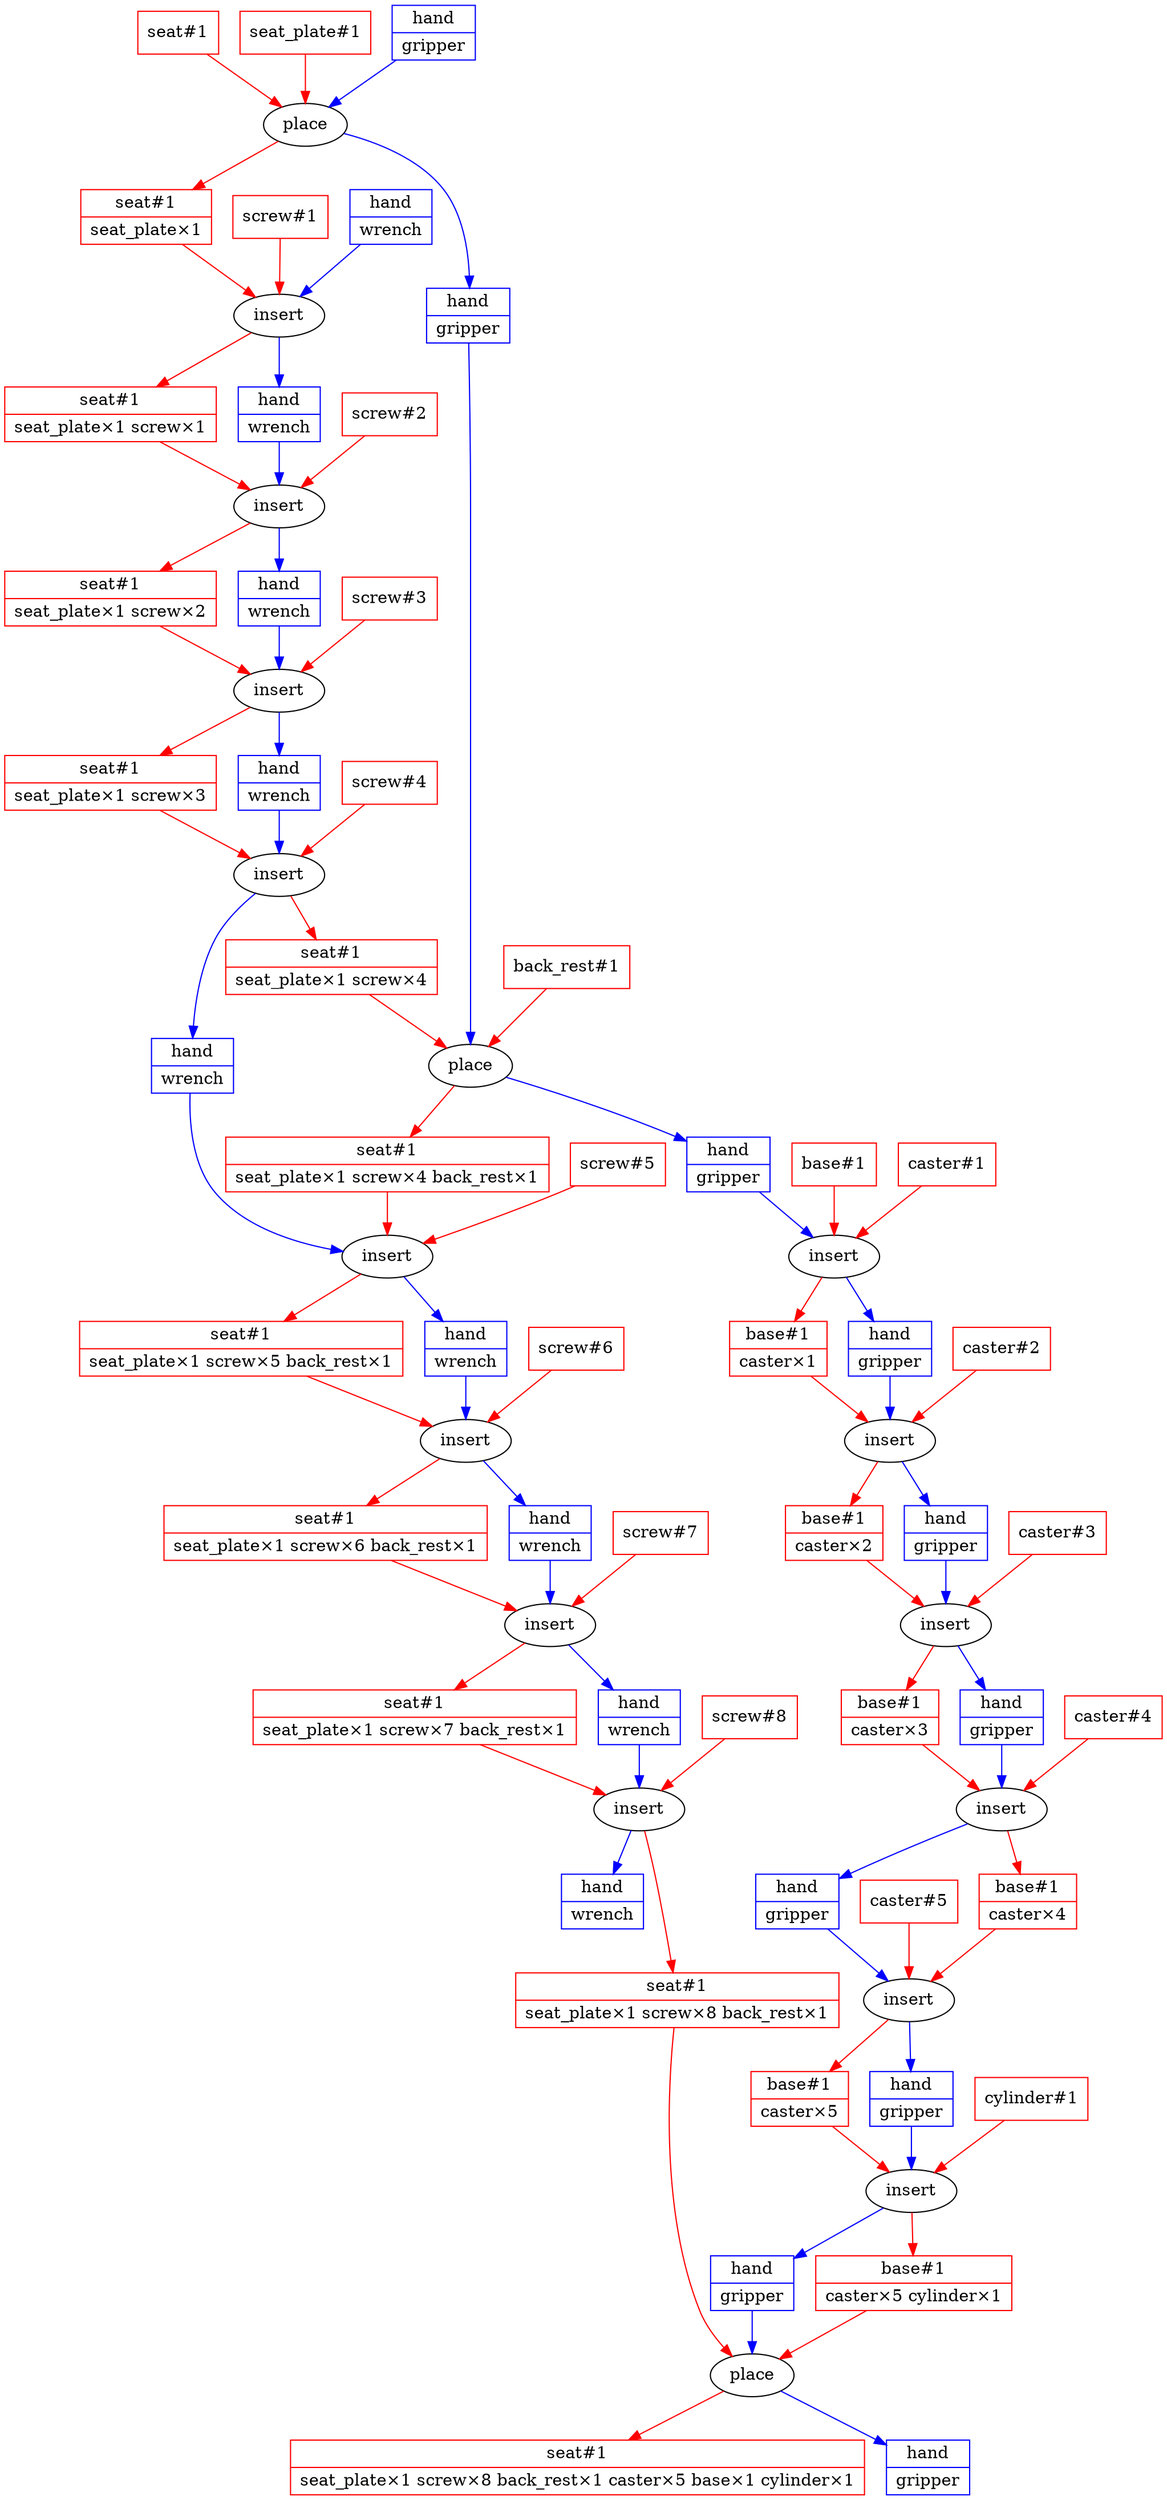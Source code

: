 strict digraph "" {
	node [label="\N"];
	"1-place"	 [attr=motion,
		label=place,
		object_name=None,
		shape=oval,
		step=1];
	"1-seat#1_out"	 [attr=out_object,
		child_comps="['seat_plate#1']",
		color=red,
		label="{{seat#1}|{seat_plate×1  }}",
		object_name=object_name,
		parent_comp="seat#1",
		shape=record,
		step=1];
	"1-place" -> "1-seat#1_out"	 [color=red];
	"0hand_out"	 [attr=out_hand,
		color=blue,
		label="{{hand}|{gripper}}",
		object_name=hand,
		shape=record,
		step=0,
		tool=gripper];
	"1-place" -> "0hand_out"	 [color=blue];
	"1-seat#1_in"	 [attr=in_object,
		color=red,
		label="seat#1",
		object_name=seat,
		shape=record,
		step=1];
	"1-seat#1_in" -> "1-place"	 [color=red];
	"2-insert"	 [attr=motion,
		label=insert,
		object_name=None,
		shape=oval,
		step=2];
	"1-seat#1_out" -> "2-insert"	 [color=red];
	"1-seat_plate#1_in"	 [attr=in_object,
		color=red,
		label="seat_plate#1",
		object_name=seat_plate,
		shape=record,
		step=1];
	"1-seat_plate#1_in" -> "1-place"	 [color=red];
	"2-seat#1_out"	 [attr=out_object,
		child_comps="['screw#1', 'seat_plate#1']",
		color=red,
		label="{{seat#1}|{seat_plate×1  screw×1  }}",
		object_name=object_name,
		parent_comp="seat#1",
		shape=record,
		step=2];
	"2-insert" -> "2-seat#1_out"	 [color=red];
	"1hand_out"	 [attr=out_hand,
		color=blue,
		label="{{hand}|{wrench}}",
		object_name=hand,
		shape=record,
		step=1,
		tool=wrench];
	"2-insert" -> "1hand_out"	 [color=blue];
	"3-insert"	 [attr=motion,
		label=insert,
		object_name=None,
		shape=oval,
		step=3];
	"2-seat#1_out" -> "3-insert"	 [color=red];
	"2-screw#1_in"	 [attr=in_object,
		color=red,
		label="screw#1",
		object_name=screw,
		shape=record,
		step=2];
	"2-screw#1_in" -> "2-insert"	 [color=red];
	"3-seat#1_out"	 [attr=out_object,
		child_comps="['screw#1', 'screw#2', 'seat_plate#1']",
		color=red,
		label="{{seat#1}|{seat_plate×1  screw×2  }}",
		object_name=object_name,
		parent_comp="seat#1",
		shape=record,
		step=3];
	"3-insert" -> "3-seat#1_out"	 [color=red];
	"2hand_out"	 [attr=out_hand,
		color=blue,
		label="{{hand}|{wrench}}",
		object_name=hand,
		shape=record,
		step=2,
		tool=wrench];
	"3-insert" -> "2hand_out"	 [color=blue];
	"4-insert"	 [attr=motion,
		label=insert,
		object_name=None,
		shape=oval,
		step=4];
	"3-seat#1_out" -> "4-insert"	 [color=red];
	"3-screw#2_in"	 [attr=in_object,
		color=red,
		label="screw#2",
		object_name=screw,
		shape=record,
		step=3];
	"3-screw#2_in" -> "3-insert"	 [color=red];
	"4-seat#1_out"	 [attr=out_object,
		child_comps="['screw#1', 'screw#2', 'screw#3', 'seat_plate#1']",
		color=red,
		label="{{seat#1}|{seat_plate×1  screw×3  }}",
		object_name=object_name,
		parent_comp="seat#1",
		shape=record,
		step=4];
	"4-insert" -> "4-seat#1_out"	 [color=red];
	"3hand_out"	 [attr=out_hand,
		color=blue,
		label="{{hand}|{wrench}}",
		object_name=hand,
		shape=record,
		step=3,
		tool=wrench];
	"4-insert" -> "3hand_out"	 [color=blue];
	"5-insert"	 [attr=motion,
		label=insert,
		object_name=None,
		shape=oval,
		step=5];
	"4-seat#1_out" -> "5-insert"	 [color=red];
	"4-screw#3_in"	 [attr=in_object,
		color=red,
		label="screw#3",
		object_name=screw,
		shape=record,
		step=4];
	"4-screw#3_in" -> "4-insert"	 [color=red];
	"5-seat#1_out"	 [attr=out_object,
		child_comps="['screw#1', 'screw#2', 'screw#3', 'screw#4', 'seat_plate#1']",
		color=red,
		label="{{seat#1}|{seat_plate×1  screw×4  }}",
		object_name=object_name,
		parent_comp="seat#1",
		shape=record,
		step=5];
	"5-insert" -> "5-seat#1_out"	 [color=red];
	"4hand_out"	 [attr=out_hand,
		color=blue,
		label="{{hand}|{wrench}}",
		object_name=hand,
		shape=record,
		step=4,
		tool=wrench];
	"5-insert" -> "4hand_out"	 [color=blue];
	"6-place"	 [attr=motion,
		label=place,
		object_name=None,
		shape=oval,
		step=6];
	"5-seat#1_out" -> "6-place"	 [color=red];
	"5-screw#4_in"	 [attr=in_object,
		color=red,
		label="screw#4",
		object_name=screw,
		shape=record,
		step=5];
	"5-screw#4_in" -> "5-insert"	 [color=red];
	"6-seat#1_out"	 [attr=out_object,
		child_comps="['back_rest#1', 'screw#1', 'screw#2', 'screw#3', 'screw#4', 'seat_plate#1']",
		color=red,
		label="{{seat#1}|{seat_plate×1  screw×4  back_rest×1  }}",
		object_name=object_name,
		parent_comp="seat#1",
		shape=record,
		step=6];
	"6-place" -> "6-seat#1_out"	 [color=red];
	"5hand_out"	 [attr=out_hand,
		color=blue,
		label="{{hand}|{gripper}}",
		object_name=hand,
		shape=record,
		step=5,
		tool=gripper];
	"6-place" -> "5hand_out"	 [color=blue];
	"7-insert"	 [attr=motion,
		label=insert,
		object_name=None,
		shape=oval,
		step=7];
	"6-seat#1_out" -> "7-insert"	 [color=red];
	"6-back_rest#1_in"	 [attr=in_object,
		color=red,
		label="back_rest#1",
		object_name=back_rest,
		shape=record,
		step=6];
	"6-back_rest#1_in" -> "6-place"	 [color=red];
	"7-seat#1_out"	 [attr=out_object,
		child_comps="['back_rest#1', 'screw#1', 'screw#2', 'screw#3', 'screw#4', 'screw#5', 'seat_plate#1']",
		color=red,
		label="{{seat#1}|{seat_plate×1  screw×5  back_rest×1  }}",
		object_name=object_name,
		parent_comp="seat#1",
		shape=record,
		step=7];
	"7-insert" -> "7-seat#1_out"	 [color=red];
	"6hand_out"	 [attr=out_hand,
		color=blue,
		label="{{hand}|{wrench}}",
		object_name=hand,
		shape=record,
		step=6,
		tool=wrench];
	"7-insert" -> "6hand_out"	 [color=blue];
	"8-insert"	 [attr=motion,
		label=insert,
		object_name=None,
		shape=oval,
		step=8];
	"7-seat#1_out" -> "8-insert"	 [color=red];
	"7-screw#5_in"	 [attr=in_object,
		color=red,
		label="screw#5",
		object_name=screw,
		shape=record,
		step=7];
	"7-screw#5_in" -> "7-insert"	 [color=red];
	"8-seat#1_out"	 [attr=out_object,
		child_comps="['back_rest#1', 'screw#1', 'screw#2', 'screw#3', 'screw#4', 'screw#5', 'screw#6', 'seat_plate#1']",
		color=red,
		label="{{seat#1}|{seat_plate×1  screw×6  back_rest×1  }}",
		object_name=object_name,
		parent_comp="seat#1",
		shape=record,
		step=8];
	"8-insert" -> "8-seat#1_out"	 [color=red];
	"7hand_out"	 [attr=out_hand,
		color=blue,
		label="{{hand}|{wrench}}",
		object_name=hand,
		shape=record,
		step=7,
		tool=wrench];
	"8-insert" -> "7hand_out"	 [color=blue];
	"9-insert"	 [attr=motion,
		label=insert,
		object_name=None,
		shape=oval,
		step=9];
	"8-seat#1_out" -> "9-insert"	 [color=red];
	"8-screw#6_in"	 [attr=in_object,
		color=red,
		label="screw#6",
		object_name=screw,
		shape=record,
		step=8];
	"8-screw#6_in" -> "8-insert"	 [color=red];
	"9-seat#1_out"	 [attr=out_object,
		child_comps="['back_rest#1', 'screw#1', 'screw#2', 'screw#3', 'screw#4', 'screw#5', 'screw#6', 'screw#7', 'seat_plate#1']",
		color=red,
		label="{{seat#1}|{seat_plate×1  screw×7  back_rest×1  }}",
		object_name=object_name,
		parent_comp="seat#1",
		shape=record,
		step=9];
	"9-insert" -> "9-seat#1_out"	 [color=red];
	"8hand_out"	 [attr=out_hand,
		color=blue,
		label="{{hand}|{wrench}}",
		object_name=hand,
		shape=record,
		step=8,
		tool=wrench];
	"9-insert" -> "8hand_out"	 [color=blue];
	"10-insert"	 [attr=motion,
		label=insert,
		object_name=None,
		shape=oval,
		step=10];
	"9-seat#1_out" -> "10-insert"	 [color=red];
	"9-screw#7_in"	 [attr=in_object,
		color=red,
		label="screw#7",
		object_name=screw,
		shape=record,
		step=9];
	"9-screw#7_in" -> "9-insert"	 [color=red];
	"10-seat#1_out"	 [attr=out_object,
		child_comps="['back_rest#1', 'screw#1', 'screw#2', 'screw#3', 'screw#4', 'screw#5', 'screw#6', 'screw#7', 'screw#8', 'seat_plate#1']",
		color=red,
		label="{{seat#1}|{seat_plate×1  screw×8  back_rest×1  }}",
		object_name=object_name,
		parent_comp="seat#1",
		shape=record,
		step=10];
	"10-insert" -> "10-seat#1_out"	 [color=red];
	"9hand_out"	 [attr=out_hand,
		color=blue,
		label="{{hand}|{wrench}}",
		object_name=hand,
		shape=record,
		step=9,
		tool=wrench];
	"10-insert" -> "9hand_out"	 [color=blue];
	"17-place"	 [attr=motion,
		label=place,
		object_name=None,
		shape=oval,
		step=17];
	"10-seat#1_out" -> "17-place"	 [color=red];
	"10-screw#8_in"	 [attr=in_object,
		color=red,
		label="screw#8",
		object_name=screw,
		shape=record,
		step=10];
	"10-screw#8_in" -> "10-insert"	 [color=red];
	"11-insert"	 [attr=motion,
		label=insert,
		object_name=None,
		shape=oval,
		step=11];
	"11-base#1_out"	 [attr=out_object,
		child_comps="['caster#1']",
		color=red,
		label="{{base#1}|{caster×1  }}",
		object_name=object_name,
		parent_comp="base#1",
		shape=record,
		step=11];
	"11-insert" -> "11-base#1_out"	 [color=red];
	"10hand_out"	 [attr=out_hand,
		color=blue,
		label="{{hand}|{gripper}}",
		object_name=hand,
		shape=record,
		step=10,
		tool=gripper];
	"11-insert" -> "10hand_out"	 [color=blue];
	"11-base#1_in"	 [attr=in_object,
		color=red,
		label="base#1",
		object_name=base,
		shape=record,
		step=11];
	"11-base#1_in" -> "11-insert"	 [color=red];
	"12-insert"	 [attr=motion,
		label=insert,
		object_name=None,
		shape=oval,
		step=12];
	"11-base#1_out" -> "12-insert"	 [color=red];
	"11-caster#1_in"	 [attr=in_object,
		color=red,
		label="caster#1",
		object_name=caster,
		shape=record,
		step=11];
	"11-caster#1_in" -> "11-insert"	 [color=red];
	"12-base#1_out"	 [attr=out_object,
		child_comps="['caster#1', 'caster#2']",
		color=red,
		label="{{base#1}|{caster×2  }}",
		object_name=object_name,
		parent_comp="base#1",
		shape=record,
		step=12];
	"12-insert" -> "12-base#1_out"	 [color=red];
	"11hand_out"	 [attr=out_hand,
		color=blue,
		label="{{hand}|{gripper}}",
		object_name=hand,
		shape=record,
		step=11,
		tool=gripper];
	"12-insert" -> "11hand_out"	 [color=blue];
	"13-insert"	 [attr=motion,
		label=insert,
		object_name=None,
		shape=oval,
		step=13];
	"12-base#1_out" -> "13-insert"	 [color=red];
	"12-caster#2_in"	 [attr=in_object,
		color=red,
		label="caster#2",
		object_name=caster,
		shape=record,
		step=12];
	"12-caster#2_in" -> "12-insert"	 [color=red];
	"13-base#1_out"	 [attr=out_object,
		child_comps="['caster#1', 'caster#2', 'caster#3']",
		color=red,
		label="{{base#1}|{caster×3  }}",
		object_name=object_name,
		parent_comp="base#1",
		shape=record,
		step=13];
	"13-insert" -> "13-base#1_out"	 [color=red];
	"12hand_out"	 [attr=out_hand,
		color=blue,
		label="{{hand}|{gripper}}",
		object_name=hand,
		shape=record,
		step=12,
		tool=gripper];
	"13-insert" -> "12hand_out"	 [color=blue];
	"14-insert"	 [attr=motion,
		label=insert,
		object_name=None,
		shape=oval,
		step=14];
	"13-base#1_out" -> "14-insert"	 [color=red];
	"13-caster#3_in"	 [attr=in_object,
		color=red,
		label="caster#3",
		object_name=caster,
		shape=record,
		step=13];
	"13-caster#3_in" -> "13-insert"	 [color=red];
	"14-base#1_out"	 [attr=out_object,
		child_comps="['caster#1', 'caster#2', 'caster#3', 'caster#4']",
		color=red,
		label="{{base#1}|{caster×4  }}",
		object_name=object_name,
		parent_comp="base#1",
		shape=record,
		step=14];
	"14-insert" -> "14-base#1_out"	 [color=red];
	"13hand_out"	 [attr=out_hand,
		color=blue,
		label="{{hand}|{gripper}}",
		object_name=hand,
		shape=record,
		step=13,
		tool=gripper];
	"14-insert" -> "13hand_out"	 [color=blue];
	"15-insert"	 [attr=motion,
		label=insert,
		object_name=None,
		shape=oval,
		step=15];
	"14-base#1_out" -> "15-insert"	 [color=red];
	"14-caster#4_in"	 [attr=in_object,
		color=red,
		label="caster#4",
		object_name=caster,
		shape=record,
		step=14];
	"14-caster#4_in" -> "14-insert"	 [color=red];
	"15-base#1_out"	 [attr=out_object,
		child_comps="['caster#1', 'caster#2', 'caster#3', 'caster#4', 'caster#5']",
		color=red,
		label="{{base#1}|{caster×5  }}",
		object_name=object_name,
		parent_comp="base#1",
		shape=record,
		step=15];
	"15-insert" -> "15-base#1_out"	 [color=red];
	"14hand_out"	 [attr=out_hand,
		color=blue,
		label="{{hand}|{gripper}}",
		object_name=hand,
		shape=record,
		step=14,
		tool=gripper];
	"15-insert" -> "14hand_out"	 [color=blue];
	"16-insert"	 [attr=motion,
		label=insert,
		object_name=None,
		shape=oval,
		step=16];
	"15-base#1_out" -> "16-insert"	 [color=red];
	"15-caster#5_in"	 [attr=in_object,
		color=red,
		label="caster#5",
		object_name=caster,
		shape=record,
		step=15];
	"15-caster#5_in" -> "15-insert"	 [color=red];
	"16-base#1_out"	 [attr=out_object,
		child_comps="['caster#1', 'caster#2', 'caster#3', 'caster#4', 'caster#5', 'cylinder#1']",
		color=red,
		label="{{base#1}|{caster×5  cylinder×1  }}",
		object_name=object_name,
		parent_comp="base#1",
		shape=record,
		step=16];
	"16-insert" -> "16-base#1_out"	 [color=red];
	"15hand_out"	 [attr=out_hand,
		color=blue,
		label="{{hand}|{gripper}}",
		object_name=hand,
		shape=record,
		step=15,
		tool=gripper];
	"16-insert" -> "15hand_out"	 [color=blue];
	"16-base#1_out" -> "17-place"	 [color=red];
	"16-cylinder#1_in"	 [attr=in_object,
		color=red,
		label="cylinder#1",
		object_name=cylinder,
		shape=record,
		step=16];
	"16-cylinder#1_in" -> "16-insert"	 [color=red];
	"17-seat#1_out"	 [attr=out_object,
		child_comps="['back_rest#1', 'base#1', 'caster#1', 'caster#2', 'caster#3', 'caster#4', 'caster#5', 'cylinder#1', 'screw#1', 'screw#2', 'screw#\
3', 'screw#4', 'screw#5', 'screw#6', 'screw#7', 'screw#8', 'seat_plate#1']",
		color=red,
		label="{{seat#1}|{seat_plate×1  screw×8  back_rest×1  caster×5  base×1  cylinder×1  }}",
		object_name=object_name,
		parent_comp="seat#1",
		shape=record,
		step=17];
	"17-place" -> "17-seat#1_out"	 [color=red];
	"16hand_out"	 [attr=out_hand,
		color=blue,
		label="{{hand}|{gripper}}",
		object_name=hand,
		shape=record,
		step=16,
		tool=gripper];
	"17-place" -> "16hand_out"	 [color=blue];
	"0hand_in"	 [attr=in_hand,
		color=blue,
		label="{{hand}|{gripper}}",
		object_name=hand,
		shape=record,
		step=0,
		tool=gripper];
	"0hand_in" -> "1-place"	 [color=blue];
	"0hand_out" -> "6-place"	 [color=blue];
	"1hand_in"	 [attr=in_hand,
		color=blue,
		label="{{hand}|{wrench}}",
		object_name=hand,
		shape=record,
		step=1,
		tool=wrench];
	"1hand_in" -> "2-insert"	 [color=blue];
	"1hand_out" -> "3-insert"	 [color=blue];
	"2hand_out" -> "4-insert"	 [color=blue];
	"3hand_out" -> "5-insert"	 [color=blue];
	"4hand_out" -> "7-insert"	 [color=blue];
	"5hand_out" -> "11-insert"	 [color=blue];
	"6hand_out" -> "8-insert"	 [color=blue];
	"7hand_out" -> "9-insert"	 [color=blue];
	"8hand_out" -> "10-insert"	 [color=blue];
	"10hand_out" -> "12-insert"	 [color=blue];
	"11hand_out" -> "13-insert"	 [color=blue];
	"12hand_out" -> "14-insert"	 [color=blue];
	"13hand_out" -> "15-insert"	 [color=blue];
	"14hand_out" -> "16-insert"	 [color=blue];
	"15hand_out" -> "17-place"	 [color=blue];
}
